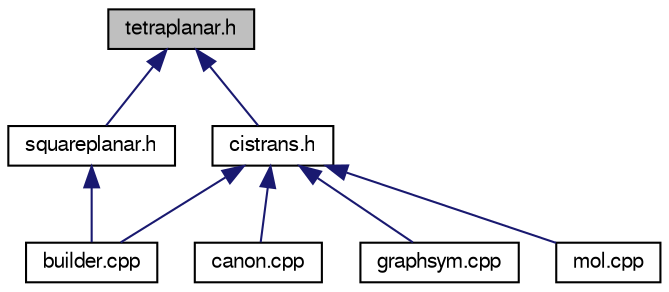 digraph G
{
  edge [fontname="FreeSans",fontsize="10",labelfontname="FreeSans",labelfontsize="10"];
  node [fontname="FreeSans",fontsize="10",shape=record];
  Node1 [label="tetraplanar.h",height=0.2,width=0.4,color="black", fillcolor="grey75", style="filled" fontcolor="black"];
  Node1 -> Node2 [dir=back,color="midnightblue",fontsize="10",style="solid",fontname="FreeSans"];
  Node2 [label="cistrans.h",height=0.2,width=0.4,color="black", fillcolor="white", style="filled",URL="$cistrans_8h.shtml"];
  Node2 -> Node3 [dir=back,color="midnightblue",fontsize="10",style="solid",fontname="FreeSans"];
  Node3 [label="builder.cpp",height=0.2,width=0.4,color="black", fillcolor="white", style="filled",URL="$builder_8cpp.shtml",tooltip="Handle OBBuilder class."];
  Node2 -> Node4 [dir=back,color="midnightblue",fontsize="10",style="solid",fontname="FreeSans"];
  Node4 [label="canon.cpp",height=0.2,width=0.4,color="black", fillcolor="white", style="filled",URL="$canon_8cpp.shtml",tooltip="Canonical numbering of SMILES, molecules and fragments."];
  Node2 -> Node5 [dir=back,color="midnightblue",fontsize="10",style="solid",fontname="FreeSans"];
  Node5 [label="graphsym.cpp",height=0.2,width=0.4,color="black", fillcolor="white", style="filled",URL="$graphsym_8cpp.shtml",tooltip="XXXX."];
  Node2 -> Node6 [dir=back,color="midnightblue",fontsize="10",style="solid",fontname="FreeSans"];
  Node6 [label="mol.cpp",height=0.2,width=0.4,color="black", fillcolor="white", style="filled",URL="$mol_8cpp.shtml",tooltip="Handle molecules. Implementation of OBMol."];
  Node1 -> Node7 [dir=back,color="midnightblue",fontsize="10",style="solid",fontname="FreeSans"];
  Node7 [label="squareplanar.h",height=0.2,width=0.4,color="black", fillcolor="white", style="filled",URL="$squareplanar_8h.shtml"];
  Node7 -> Node3 [dir=back,color="midnightblue",fontsize="10",style="solid",fontname="FreeSans"];
}
